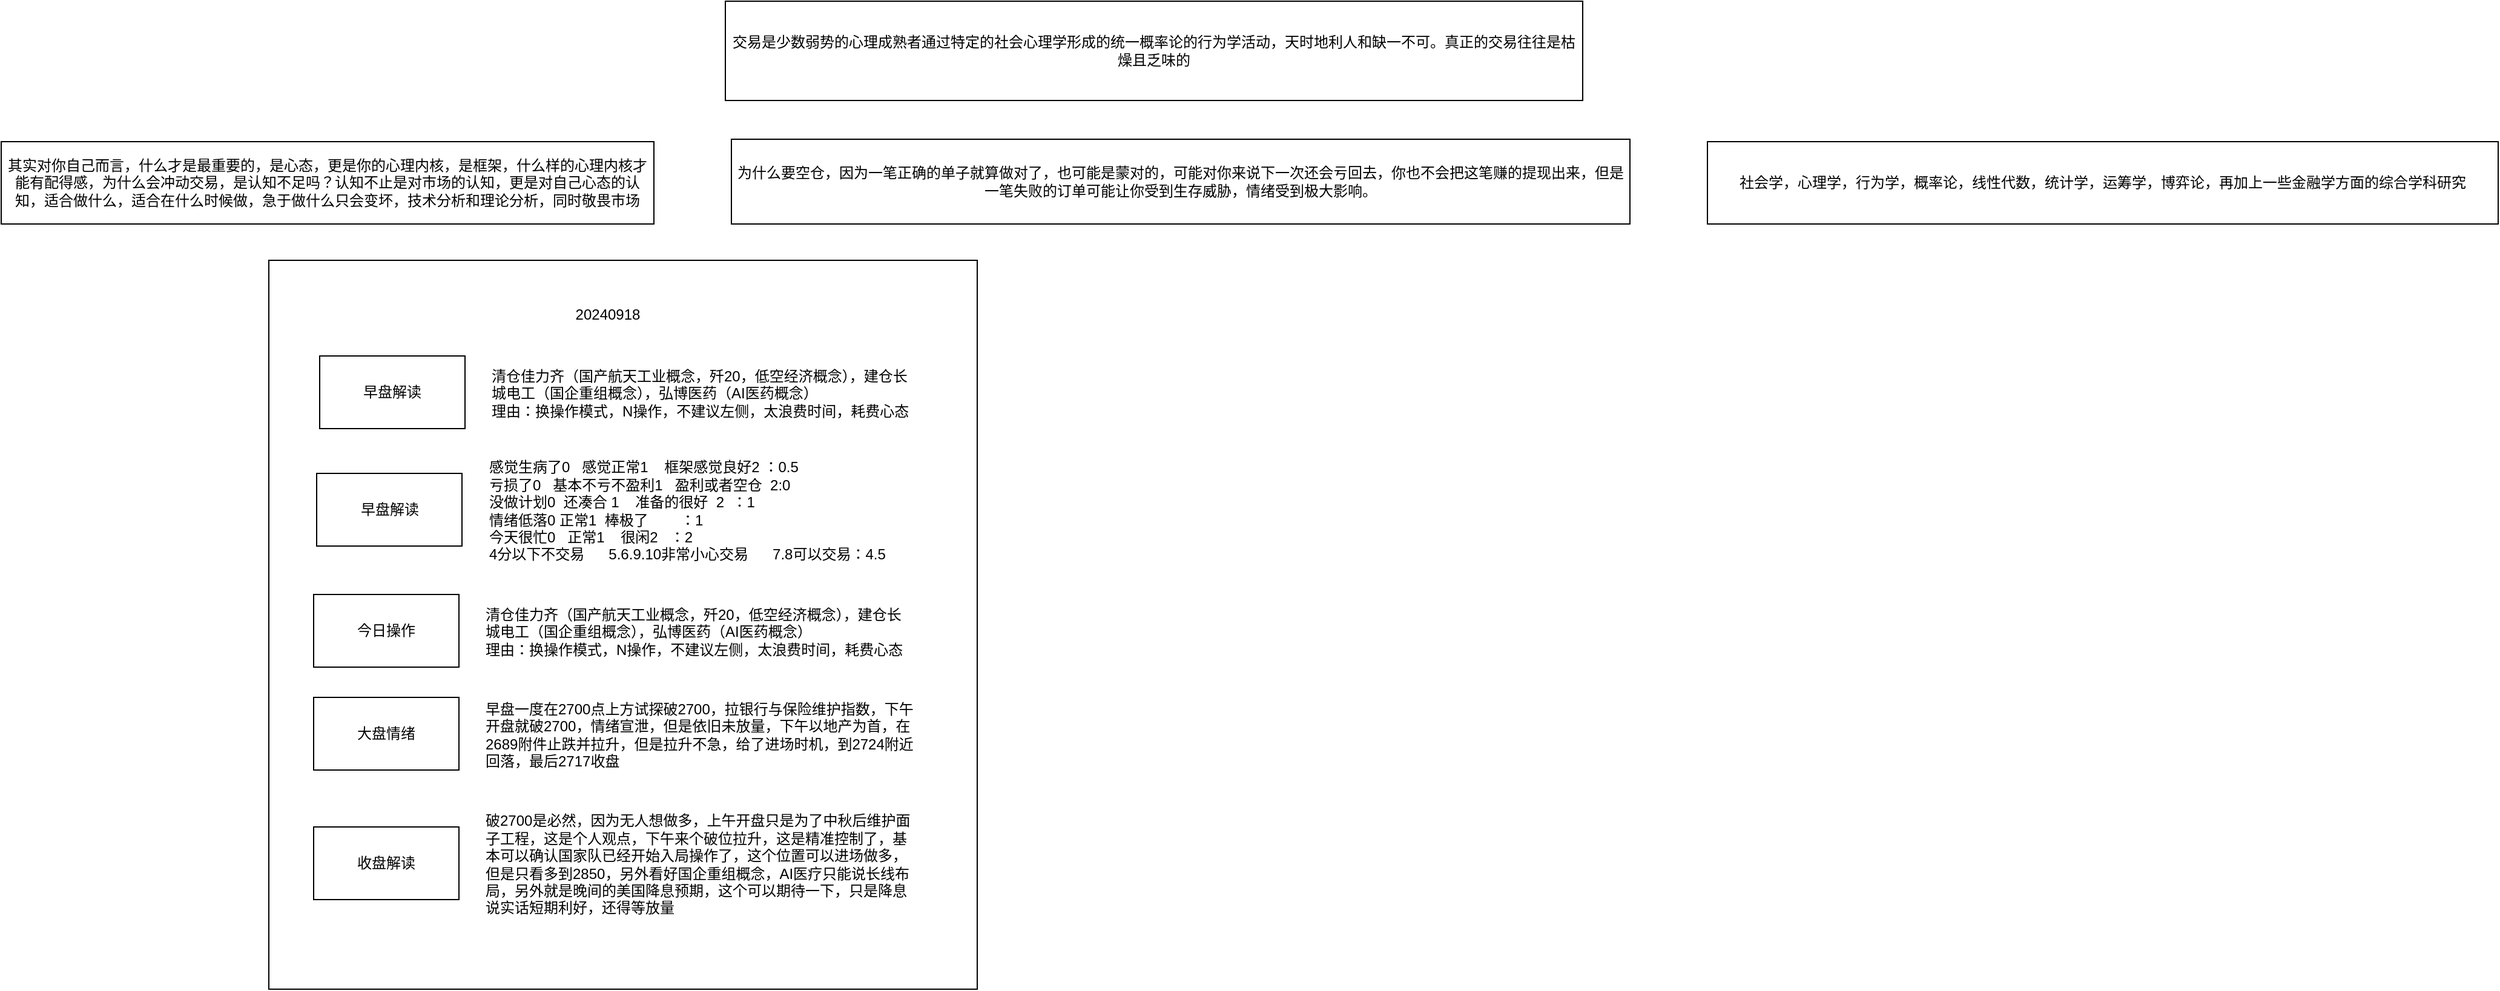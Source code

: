 <mxfile version="24.7.7">
  <diagram name="第 1 页" id="n0Eh1bdH7xCjfE-SlWxd">
    <mxGraphModel dx="1779" dy="1149" grid="0" gridSize="10" guides="1" tooltips="1" connect="1" arrows="1" fold="1" page="0" pageScale="1" pageWidth="827" pageHeight="1169" math="0" shadow="0">
      <root>
        <mxCell id="0" />
        <mxCell id="1" parent="0" />
        <mxCell id="ki8aC08DYE5dmjoq6XBP-1" value="" style="rounded=0;whiteSpace=wrap;html=1;" vertex="1" parent="1">
          <mxGeometry x="-59" y="60" width="585" height="602" as="geometry" />
        </mxCell>
        <mxCell id="ki8aC08DYE5dmjoq6XBP-2" value="20240918" style="text;html=1;align=center;verticalAlign=middle;whiteSpace=wrap;rounded=0;" vertex="1" parent="1">
          <mxGeometry x="-34" y="79" width="510" height="52" as="geometry" />
        </mxCell>
        <mxCell id="ki8aC08DYE5dmjoq6XBP-5" value="" style="group" vertex="1" connectable="0" parent="1">
          <mxGeometry x="-22" y="336" width="495.5" height="61" as="geometry" />
        </mxCell>
        <mxCell id="ki8aC08DYE5dmjoq6XBP-3" value="清仓佳力齐（国产航天工业概念，歼20，低空经济概念），建仓长城电工（国企重组概念），弘博医药（AI医药概念）&lt;div&gt;理由：换操作模式，N操作，不建议左侧，太浪费时间，耗费心态&lt;/div&gt;" style="text;html=1;align=left;verticalAlign=middle;whiteSpace=wrap;rounded=0;" vertex="1" parent="ki8aC08DYE5dmjoq6XBP-5">
          <mxGeometry x="140" width="355.5" height="61" as="geometry" />
        </mxCell>
        <mxCell id="ki8aC08DYE5dmjoq6XBP-4" value="今日操作" style="rounded=0;whiteSpace=wrap;html=1;" vertex="1" parent="ki8aC08DYE5dmjoq6XBP-5">
          <mxGeometry width="120" height="60" as="geometry" />
        </mxCell>
        <mxCell id="ki8aC08DYE5dmjoq6XBP-6" value="" style="group" vertex="1" connectable="0" parent="1">
          <mxGeometry x="-22" y="421" width="495.5" height="61" as="geometry" />
        </mxCell>
        <mxCell id="ki8aC08DYE5dmjoq6XBP-7" value="早盘一度在2700点上方试探破2700，拉银行与保险维护指数，下午开盘就破2700，情绪宣泄，但是依旧未放量，下午以地产为首，在2689附件止跌并拉升，但是拉升不急，给了进场时机，到2724附近回落，最后2717收盘" style="text;html=1;align=left;verticalAlign=middle;whiteSpace=wrap;rounded=0;" vertex="1" parent="ki8aC08DYE5dmjoq6XBP-6">
          <mxGeometry x="140" width="355.5" height="61" as="geometry" />
        </mxCell>
        <mxCell id="ki8aC08DYE5dmjoq6XBP-8" value="大盘情绪" style="rounded=0;whiteSpace=wrap;html=1;" vertex="1" parent="ki8aC08DYE5dmjoq6XBP-6">
          <mxGeometry width="120" height="60" as="geometry" />
        </mxCell>
        <mxCell id="ki8aC08DYE5dmjoq6XBP-9" value="" style="group" vertex="1" connectable="0" parent="1">
          <mxGeometry x="-17" y="139" width="495.5" height="61" as="geometry" />
        </mxCell>
        <mxCell id="ki8aC08DYE5dmjoq6XBP-10" value="清仓佳力齐（国产航天工业概念，歼20，低空经济概念），建仓长城电工（国企重组概念），弘博医药（AI医药概念）&lt;div&gt;理由：换操作模式，N操作，不建议左侧，太浪费时间，耗费心态&lt;/div&gt;" style="text;html=1;align=left;verticalAlign=middle;whiteSpace=wrap;rounded=0;" vertex="1" parent="ki8aC08DYE5dmjoq6XBP-9">
          <mxGeometry x="140" width="355.5" height="61" as="geometry" />
        </mxCell>
        <mxCell id="ki8aC08DYE5dmjoq6XBP-11" value="早盘解读" style="rounded=0;whiteSpace=wrap;html=1;" vertex="1" parent="ki8aC08DYE5dmjoq6XBP-9">
          <mxGeometry width="120" height="60" as="geometry" />
        </mxCell>
        <mxCell id="ki8aC08DYE5dmjoq6XBP-20" value="" style="group" vertex="1" connectable="0" parent="1">
          <mxGeometry x="-22" y="528" width="495.5" height="61" as="geometry" />
        </mxCell>
        <mxCell id="ki8aC08DYE5dmjoq6XBP-21" value="破2700是必然，因为无人想做多，上午开盘只是为了中秋后维护面子工程，这是个人观点，下午来个破位拉升，这是精准控制了，基本可以确认国家队已经开始入局操作了，这个位置可以进场做多，但是只看多到2850，另外看好国企重组概念，AI医疗只能说长线布局，另外就是晚间的美国降息预期，这个可以期待一下，只是降息说实话短期利好，还得等放量" style="text;html=1;align=left;verticalAlign=middle;whiteSpace=wrap;rounded=0;" vertex="1" parent="ki8aC08DYE5dmjoq6XBP-20">
          <mxGeometry x="140" width="355.5" height="61" as="geometry" />
        </mxCell>
        <mxCell id="ki8aC08DYE5dmjoq6XBP-22" value="收盘解读" style="rounded=0;whiteSpace=wrap;html=1;" vertex="1" parent="ki8aC08DYE5dmjoq6XBP-20">
          <mxGeometry width="120" height="60" as="geometry" />
        </mxCell>
        <mxCell id="ki8aC08DYE5dmjoq6XBP-27" value="" style="group" vertex="1" connectable="0" parent="1">
          <mxGeometry x="-19.5" y="236" width="495.5" height="61" as="geometry" />
        </mxCell>
        <mxCell id="ki8aC08DYE5dmjoq6XBP-28" value="感觉生病了0&amp;nbsp; &amp;nbsp;感觉正常1&amp;nbsp; &amp;nbsp; 框架感觉良好2 ：0.5&lt;br&gt;亏损了0&amp;nbsp; &amp;nbsp;基本不亏不盈利1&amp;nbsp; &amp;nbsp;盈利或者空仓&amp;nbsp; 2:0&lt;br&gt;没做计划0&amp;nbsp; 还凑合 1&amp;nbsp; &amp;nbsp; 准备的很好&amp;nbsp; 2&amp;nbsp; ：1&lt;br&gt;情绪低落0 正常1&amp;nbsp; 棒极了&amp;nbsp; &amp;nbsp; &amp;nbsp; &amp;nbsp; ：1&lt;br&gt;今天很忙0&amp;nbsp; &amp;nbsp;正常1&amp;nbsp; &amp;nbsp; 很闲2&amp;nbsp; &amp;nbsp;：2&lt;br&gt;4分以下不交易&amp;nbsp; &amp;nbsp; &amp;nbsp; 5.6.9.10非常小心交易&amp;nbsp; &amp;nbsp; &amp;nbsp; 7.8可以交易：4.5" style="text;html=1;align=left;verticalAlign=middle;whiteSpace=wrap;rounded=0;" vertex="1" parent="ki8aC08DYE5dmjoq6XBP-27">
          <mxGeometry x="140" width="355.5" height="61" as="geometry" />
        </mxCell>
        <mxCell id="ki8aC08DYE5dmjoq6XBP-29" value="早盘解读" style="rounded=0;whiteSpace=wrap;html=1;" vertex="1" parent="ki8aC08DYE5dmjoq6XBP-27">
          <mxGeometry width="120" height="60" as="geometry" />
        </mxCell>
        <mxCell id="ki8aC08DYE5dmjoq6XBP-30" value="交易是少数弱势的心理成熟者通过特定的社会心理学形成的统一概率论的行为学活动，天时地利人和缺一不可。真正的交易往往是枯燥且乏味的" style="rounded=0;whiteSpace=wrap;html=1;" vertex="1" parent="1">
          <mxGeometry x="318" y="-154" width="708" height="82" as="geometry" />
        </mxCell>
        <mxCell id="ki8aC08DYE5dmjoq6XBP-31" value="为什么要空仓，因为一笔正确的单子就算做对了，也可能是蒙对的，可能对你来说下一次还会亏回去，你也不会把这笔赚的提现出来，但是一笔失败的订单可能让你受到生存威胁，情绪受到极大影响。" style="rounded=0;whiteSpace=wrap;html=1;" vertex="1" parent="1">
          <mxGeometry x="323" y="-40" width="742" height="70" as="geometry" />
        </mxCell>
        <mxCell id="ki8aC08DYE5dmjoq6XBP-32" value="其实对你自己而言，什么才是最重要的，是心态，更是你的心理内核，是框架，什么样的心理内核才能有配得感，为什么会冲动交易，是认知不足吗？认知不止是对市场的认知，更是对自己心态的认知，适合做什么，适合在什么时候做，急于做什么只会变坏，技术分析和理论分析，同时敬畏市场" style="rounded=0;whiteSpace=wrap;html=1;" vertex="1" parent="1">
          <mxGeometry x="-280" y="-38" width="539" height="68" as="geometry" />
        </mxCell>
        <mxCell id="ki8aC08DYE5dmjoq6XBP-33" value="社会学，心理学，行为学，概率论，线性代数，统计学，运筹学，博弈论，再加上一些金融学方面的综合学科研究" style="rounded=0;whiteSpace=wrap;html=1;" vertex="1" parent="1">
          <mxGeometry x="1129" y="-38" width="653" height="68" as="geometry" />
        </mxCell>
      </root>
    </mxGraphModel>
  </diagram>
</mxfile>
